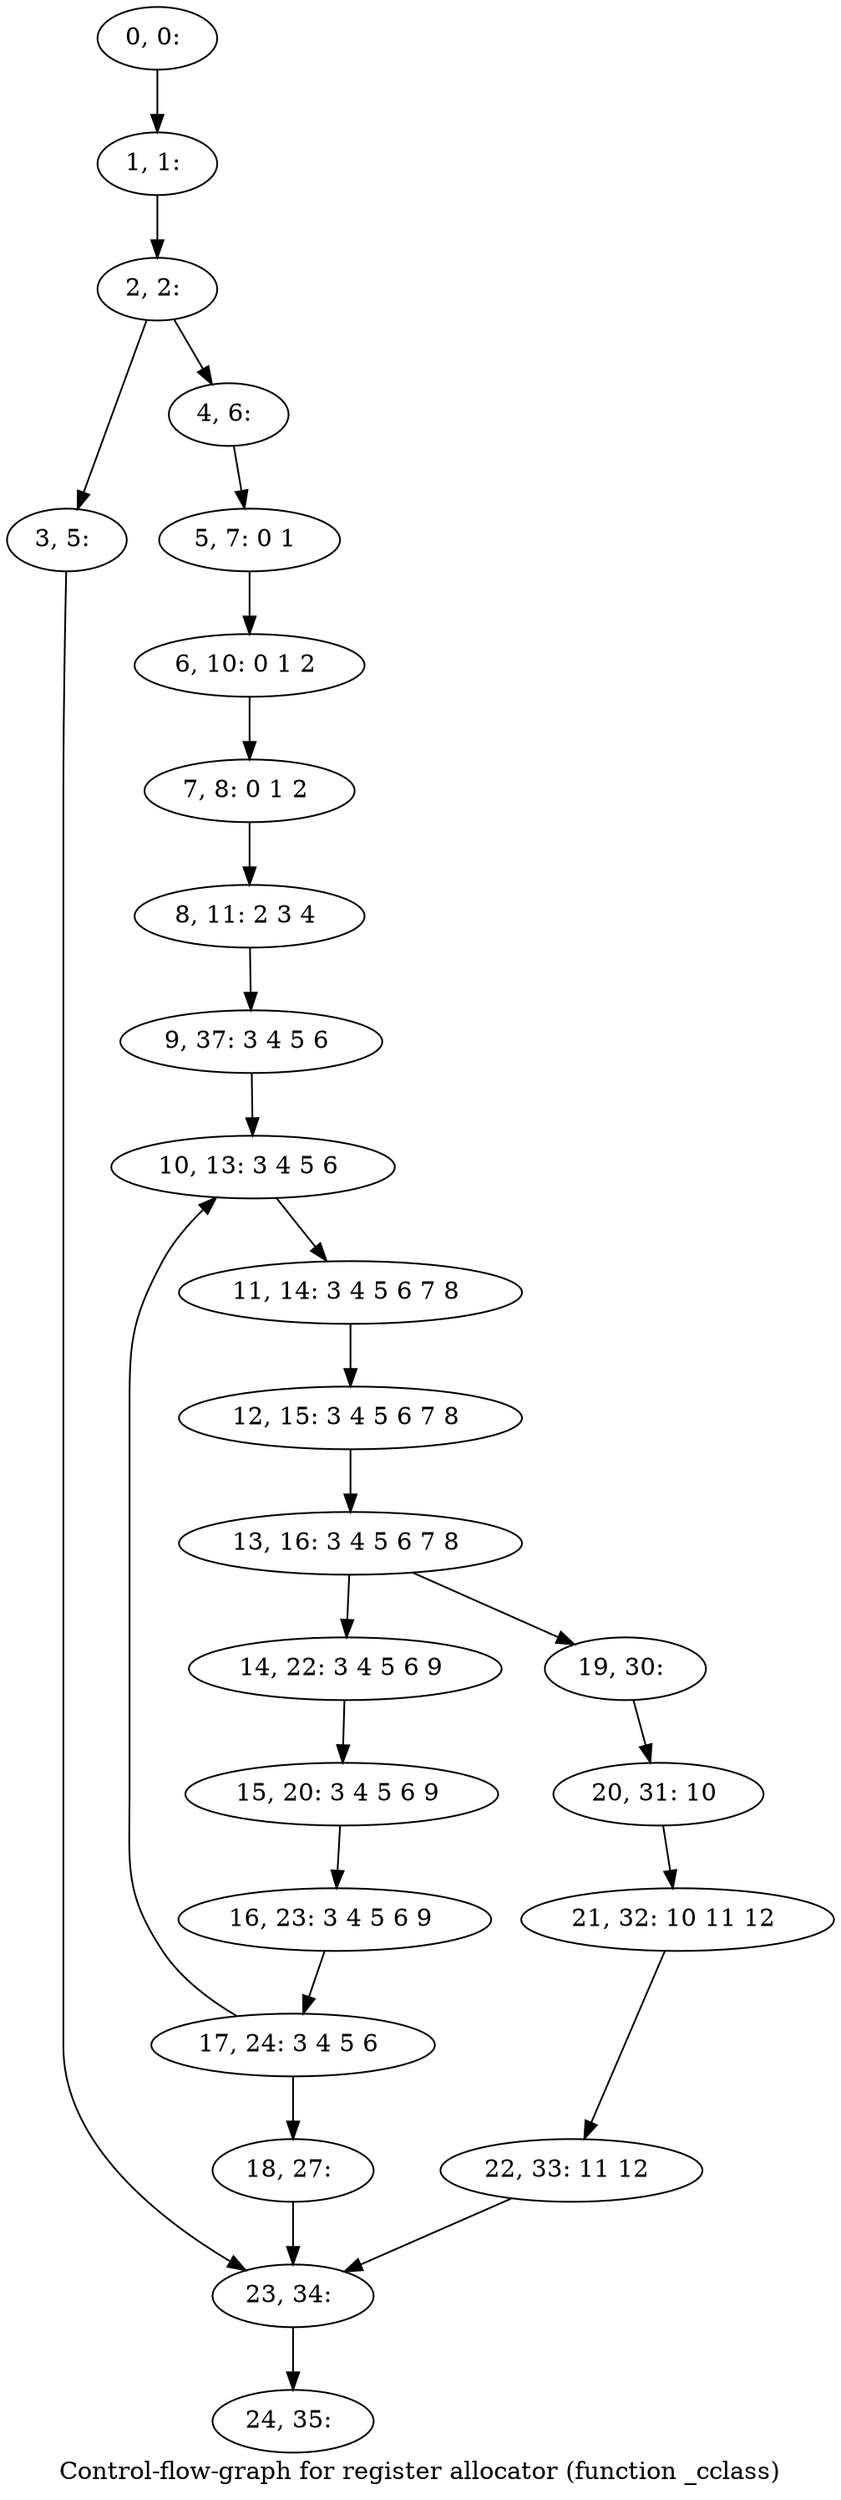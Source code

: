 digraph G {
graph [label="Control-flow-graph for register allocator (function _cclass)"]
0[label="0, 0: "];
1[label="1, 1: "];
2[label="2, 2: "];
3[label="3, 5: "];
4[label="4, 6: "];
5[label="5, 7: 0 1 "];
6[label="6, 10: 0 1 2 "];
7[label="7, 8: 0 1 2 "];
8[label="8, 11: 2 3 4 "];
9[label="9, 37: 3 4 5 6 "];
10[label="10, 13: 3 4 5 6 "];
11[label="11, 14: 3 4 5 6 7 8 "];
12[label="12, 15: 3 4 5 6 7 8 "];
13[label="13, 16: 3 4 5 6 7 8 "];
14[label="14, 22: 3 4 5 6 9 "];
15[label="15, 20: 3 4 5 6 9 "];
16[label="16, 23: 3 4 5 6 9 "];
17[label="17, 24: 3 4 5 6 "];
18[label="18, 27: "];
19[label="19, 30: "];
20[label="20, 31: 10 "];
21[label="21, 32: 10 11 12 "];
22[label="22, 33: 11 12 "];
23[label="23, 34: "];
24[label="24, 35: "];
0->1 ;
1->2 ;
2->3 ;
2->4 ;
3->23 ;
4->5 ;
5->6 ;
6->7 ;
7->8 ;
8->9 ;
9->10 ;
10->11 ;
11->12 ;
12->13 ;
13->14 ;
13->19 ;
14->15 ;
15->16 ;
16->17 ;
17->18 ;
17->10 ;
18->23 ;
19->20 ;
20->21 ;
21->22 ;
22->23 ;
23->24 ;
}
